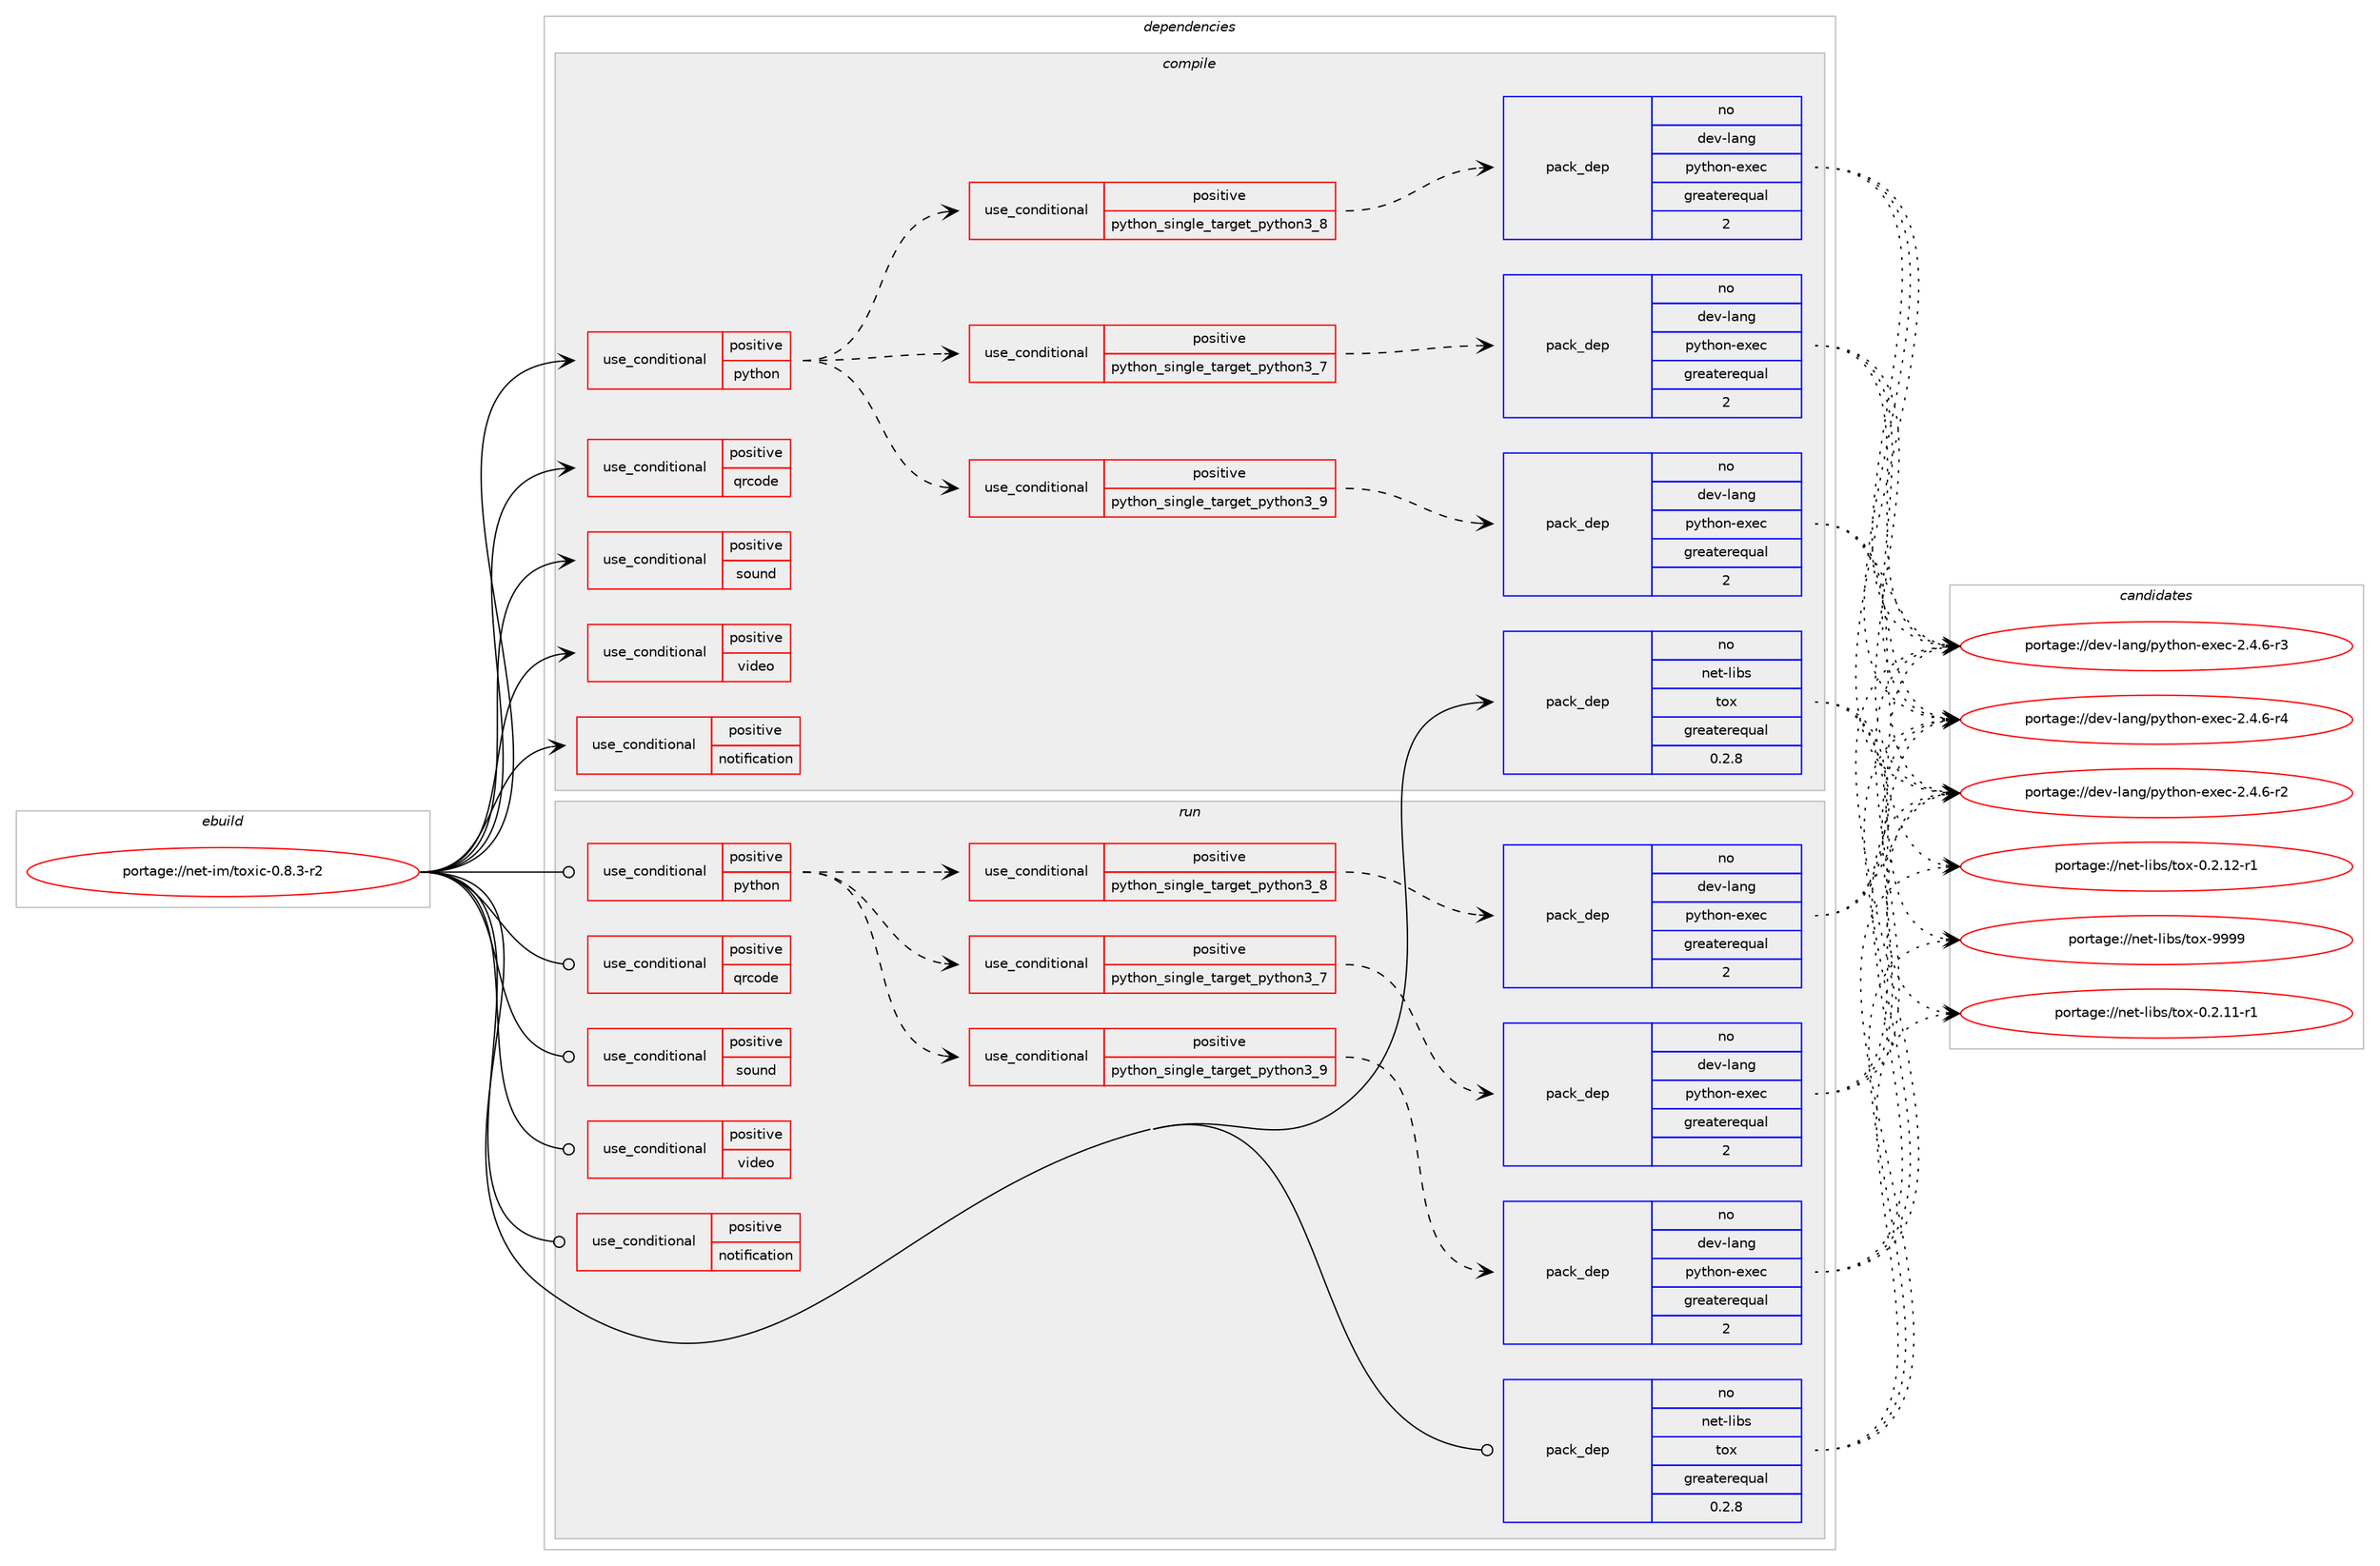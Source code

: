 digraph prolog {

# *************
# Graph options
# *************

newrank=true;
concentrate=true;
compound=true;
graph [rankdir=LR,fontname=Helvetica,fontsize=10,ranksep=1.5];#, ranksep=2.5, nodesep=0.2];
edge  [arrowhead=vee];
node  [fontname=Helvetica,fontsize=10];

# **********
# The ebuild
# **********

subgraph cluster_leftcol {
color=gray;
rank=same;
label=<<i>ebuild</i>>;
id [label="portage://net-im/toxic-0.8.3-r2", color=red, width=4, href="../net-im/toxic-0.8.3-r2.svg"];
}

# ****************
# The dependencies
# ****************

subgraph cluster_midcol {
color=gray;
label=<<i>dependencies</i>>;
subgraph cluster_compile {
fillcolor="#eeeeee";
style=filled;
label=<<i>compile</i>>;
subgraph cond1122 {
dependency1575 [label=<<TABLE BORDER="0" CELLBORDER="1" CELLSPACING="0" CELLPADDING="4"><TR><TD ROWSPAN="3" CELLPADDING="10">use_conditional</TD></TR><TR><TD>positive</TD></TR><TR><TD>notification</TD></TR></TABLE>>, shape=none, color=red];
# *** BEGIN UNKNOWN DEPENDENCY TYPE (TODO) ***
# dependency1575 -> package_dependency(portage://net-im/toxic-0.8.3-r2,install,no,x11-libs,libnotify,none,[,,],[],[])
# *** END UNKNOWN DEPENDENCY TYPE (TODO) ***

}
id:e -> dependency1575:w [weight=20,style="solid",arrowhead="vee"];
subgraph cond1123 {
dependency1576 [label=<<TABLE BORDER="0" CELLBORDER="1" CELLSPACING="0" CELLPADDING="4"><TR><TD ROWSPAN="3" CELLPADDING="10">use_conditional</TD></TR><TR><TD>positive</TD></TR><TR><TD>python</TD></TR></TABLE>>, shape=none, color=red];
subgraph cond1124 {
dependency1577 [label=<<TABLE BORDER="0" CELLBORDER="1" CELLSPACING="0" CELLPADDING="4"><TR><TD ROWSPAN="3" CELLPADDING="10">use_conditional</TD></TR><TR><TD>positive</TD></TR><TR><TD>python_single_target_python3_7</TD></TR></TABLE>>, shape=none, color=red];
# *** BEGIN UNKNOWN DEPENDENCY TYPE (TODO) ***
# dependency1577 -> package_dependency(portage://net-im/toxic-0.8.3-r2,install,no,dev-lang,python,none,[,,],[slot(3.7)],[])
# *** END UNKNOWN DEPENDENCY TYPE (TODO) ***

subgraph pack431 {
dependency1578 [label=<<TABLE BORDER="0" CELLBORDER="1" CELLSPACING="0" CELLPADDING="4" WIDTH="220"><TR><TD ROWSPAN="6" CELLPADDING="30">pack_dep</TD></TR><TR><TD WIDTH="110">no</TD></TR><TR><TD>dev-lang</TD></TR><TR><TD>python-exec</TD></TR><TR><TD>greaterequal</TD></TR><TR><TD>2</TD></TR></TABLE>>, shape=none, color=blue];
}
dependency1577:e -> dependency1578:w [weight=20,style="dashed",arrowhead="vee"];
}
dependency1576:e -> dependency1577:w [weight=20,style="dashed",arrowhead="vee"];
subgraph cond1125 {
dependency1579 [label=<<TABLE BORDER="0" CELLBORDER="1" CELLSPACING="0" CELLPADDING="4"><TR><TD ROWSPAN="3" CELLPADDING="10">use_conditional</TD></TR><TR><TD>positive</TD></TR><TR><TD>python_single_target_python3_8</TD></TR></TABLE>>, shape=none, color=red];
# *** BEGIN UNKNOWN DEPENDENCY TYPE (TODO) ***
# dependency1579 -> package_dependency(portage://net-im/toxic-0.8.3-r2,install,no,dev-lang,python,none,[,,],[slot(3.8)],[])
# *** END UNKNOWN DEPENDENCY TYPE (TODO) ***

subgraph pack432 {
dependency1580 [label=<<TABLE BORDER="0" CELLBORDER="1" CELLSPACING="0" CELLPADDING="4" WIDTH="220"><TR><TD ROWSPAN="6" CELLPADDING="30">pack_dep</TD></TR><TR><TD WIDTH="110">no</TD></TR><TR><TD>dev-lang</TD></TR><TR><TD>python-exec</TD></TR><TR><TD>greaterequal</TD></TR><TR><TD>2</TD></TR></TABLE>>, shape=none, color=blue];
}
dependency1579:e -> dependency1580:w [weight=20,style="dashed",arrowhead="vee"];
}
dependency1576:e -> dependency1579:w [weight=20,style="dashed",arrowhead="vee"];
subgraph cond1126 {
dependency1581 [label=<<TABLE BORDER="0" CELLBORDER="1" CELLSPACING="0" CELLPADDING="4"><TR><TD ROWSPAN="3" CELLPADDING="10">use_conditional</TD></TR><TR><TD>positive</TD></TR><TR><TD>python_single_target_python3_9</TD></TR></TABLE>>, shape=none, color=red];
# *** BEGIN UNKNOWN DEPENDENCY TYPE (TODO) ***
# dependency1581 -> package_dependency(portage://net-im/toxic-0.8.3-r2,install,no,dev-lang,python,none,[,,],[slot(3.9)],[])
# *** END UNKNOWN DEPENDENCY TYPE (TODO) ***

subgraph pack433 {
dependency1582 [label=<<TABLE BORDER="0" CELLBORDER="1" CELLSPACING="0" CELLPADDING="4" WIDTH="220"><TR><TD ROWSPAN="6" CELLPADDING="30">pack_dep</TD></TR><TR><TD WIDTH="110">no</TD></TR><TR><TD>dev-lang</TD></TR><TR><TD>python-exec</TD></TR><TR><TD>greaterequal</TD></TR><TR><TD>2</TD></TR></TABLE>>, shape=none, color=blue];
}
dependency1581:e -> dependency1582:w [weight=20,style="dashed",arrowhead="vee"];
}
dependency1576:e -> dependency1581:w [weight=20,style="dashed",arrowhead="vee"];
}
id:e -> dependency1576:w [weight=20,style="solid",arrowhead="vee"];
subgraph cond1127 {
dependency1583 [label=<<TABLE BORDER="0" CELLBORDER="1" CELLSPACING="0" CELLPADDING="4"><TR><TD ROWSPAN="3" CELLPADDING="10">use_conditional</TD></TR><TR><TD>positive</TD></TR><TR><TD>qrcode</TD></TR></TABLE>>, shape=none, color=red];
# *** BEGIN UNKNOWN DEPENDENCY TYPE (TODO) ***
# dependency1583 -> package_dependency(portage://net-im/toxic-0.8.3-r2,install,no,media-gfx,qrencode,none,[,,],any_same_slot,[])
# *** END UNKNOWN DEPENDENCY TYPE (TODO) ***

}
id:e -> dependency1583:w [weight=20,style="solid",arrowhead="vee"];
subgraph cond1128 {
dependency1584 [label=<<TABLE BORDER="0" CELLBORDER="1" CELLSPACING="0" CELLPADDING="4"><TR><TD ROWSPAN="3" CELLPADDING="10">use_conditional</TD></TR><TR><TD>positive</TD></TR><TR><TD>sound</TD></TR></TABLE>>, shape=none, color=red];
# *** BEGIN UNKNOWN DEPENDENCY TYPE (TODO) ***
# dependency1584 -> package_dependency(portage://net-im/toxic-0.8.3-r2,install,no,media-libs,freealut,none,[,,],[],[])
# *** END UNKNOWN DEPENDENCY TYPE (TODO) ***

# *** BEGIN UNKNOWN DEPENDENCY TYPE (TODO) ***
# dependency1584 -> package_dependency(portage://net-im/toxic-0.8.3-r2,install,no,media-libs,openal,none,[,,],[],[])
# *** END UNKNOWN DEPENDENCY TYPE (TODO) ***

# *** BEGIN UNKNOWN DEPENDENCY TYPE (TODO) ***
# dependency1584 -> package_dependency(portage://net-im/toxic-0.8.3-r2,install,no,net-libs,tox,none,[,,],any_same_slot,[use(enable(av),none)])
# *** END UNKNOWN DEPENDENCY TYPE (TODO) ***

}
id:e -> dependency1584:w [weight=20,style="solid",arrowhead="vee"];
subgraph cond1129 {
dependency1585 [label=<<TABLE BORDER="0" CELLBORDER="1" CELLSPACING="0" CELLPADDING="4"><TR><TD ROWSPAN="3" CELLPADDING="10">use_conditional</TD></TR><TR><TD>positive</TD></TR><TR><TD>video</TD></TR></TABLE>>, shape=none, color=red];
# *** BEGIN UNKNOWN DEPENDENCY TYPE (TODO) ***
# dependency1585 -> package_dependency(portage://net-im/toxic-0.8.3-r2,install,no,media-libs,libvpx,none,[,,],any_same_slot,[])
# *** END UNKNOWN DEPENDENCY TYPE (TODO) ***

# *** BEGIN UNKNOWN DEPENDENCY TYPE (TODO) ***
# dependency1585 -> package_dependency(portage://net-im/toxic-0.8.3-r2,install,no,net-libs,tox,none,[,,],any_same_slot,[use(enable(av),none)])
# *** END UNKNOWN DEPENDENCY TYPE (TODO) ***

# *** BEGIN UNKNOWN DEPENDENCY TYPE (TODO) ***
# dependency1585 -> package_dependency(portage://net-im/toxic-0.8.3-r2,install,no,x11-libs,libX11,none,[,,],[],[])
# *** END UNKNOWN DEPENDENCY TYPE (TODO) ***

}
id:e -> dependency1585:w [weight=20,style="solid",arrowhead="vee"];
# *** BEGIN UNKNOWN DEPENDENCY TYPE (TODO) ***
# id -> package_dependency(portage://net-im/toxic-0.8.3-r2,install,no,dev-libs,libconfig,none,[,,],any_same_slot,[])
# *** END UNKNOWN DEPENDENCY TYPE (TODO) ***

# *** BEGIN UNKNOWN DEPENDENCY TYPE (TODO) ***
# id -> package_dependency(portage://net-im/toxic-0.8.3-r2,install,no,dev-util,desktop-file-utils,none,[,,],[],[])
# *** END UNKNOWN DEPENDENCY TYPE (TODO) ***

subgraph pack434 {
dependency1586 [label=<<TABLE BORDER="0" CELLBORDER="1" CELLSPACING="0" CELLPADDING="4" WIDTH="220"><TR><TD ROWSPAN="6" CELLPADDING="30">pack_dep</TD></TR><TR><TD WIDTH="110">no</TD></TR><TR><TD>net-libs</TD></TR><TR><TD>tox</TD></TR><TR><TD>greaterequal</TD></TR><TR><TD>0.2.8</TD></TR></TABLE>>, shape=none, color=blue];
}
id:e -> dependency1586:w [weight=20,style="solid",arrowhead="vee"];
# *** BEGIN UNKNOWN DEPENDENCY TYPE (TODO) ***
# id -> package_dependency(portage://net-im/toxic-0.8.3-r2,install,no,net-misc,curl,none,[,,],[],[])
# *** END UNKNOWN DEPENDENCY TYPE (TODO) ***

# *** BEGIN UNKNOWN DEPENDENCY TYPE (TODO) ***
# id -> package_dependency(portage://net-im/toxic-0.8.3-r2,install,no,sys-libs,ncurses,none,[,,],any_same_slot,[])
# *** END UNKNOWN DEPENDENCY TYPE (TODO) ***

# *** BEGIN UNKNOWN DEPENDENCY TYPE (TODO) ***
# id -> package_dependency(portage://net-im/toxic-0.8.3-r2,install,no,x11-misc,shared-mime-info,none,[,,],[],[])
# *** END UNKNOWN DEPENDENCY TYPE (TODO) ***

}
subgraph cluster_compileandrun {
fillcolor="#eeeeee";
style=filled;
label=<<i>compile and run</i>>;
}
subgraph cluster_run {
fillcolor="#eeeeee";
style=filled;
label=<<i>run</i>>;
subgraph cond1130 {
dependency1587 [label=<<TABLE BORDER="0" CELLBORDER="1" CELLSPACING="0" CELLPADDING="4"><TR><TD ROWSPAN="3" CELLPADDING="10">use_conditional</TD></TR><TR><TD>positive</TD></TR><TR><TD>notification</TD></TR></TABLE>>, shape=none, color=red];
# *** BEGIN UNKNOWN DEPENDENCY TYPE (TODO) ***
# dependency1587 -> package_dependency(portage://net-im/toxic-0.8.3-r2,run,no,x11-libs,libnotify,none,[,,],[],[])
# *** END UNKNOWN DEPENDENCY TYPE (TODO) ***

}
id:e -> dependency1587:w [weight=20,style="solid",arrowhead="odot"];
subgraph cond1131 {
dependency1588 [label=<<TABLE BORDER="0" CELLBORDER="1" CELLSPACING="0" CELLPADDING="4"><TR><TD ROWSPAN="3" CELLPADDING="10">use_conditional</TD></TR><TR><TD>positive</TD></TR><TR><TD>python</TD></TR></TABLE>>, shape=none, color=red];
subgraph cond1132 {
dependency1589 [label=<<TABLE BORDER="0" CELLBORDER="1" CELLSPACING="0" CELLPADDING="4"><TR><TD ROWSPAN="3" CELLPADDING="10">use_conditional</TD></TR><TR><TD>positive</TD></TR><TR><TD>python_single_target_python3_7</TD></TR></TABLE>>, shape=none, color=red];
# *** BEGIN UNKNOWN DEPENDENCY TYPE (TODO) ***
# dependency1589 -> package_dependency(portage://net-im/toxic-0.8.3-r2,run,no,dev-lang,python,none,[,,],[slot(3.7)],[])
# *** END UNKNOWN DEPENDENCY TYPE (TODO) ***

subgraph pack435 {
dependency1590 [label=<<TABLE BORDER="0" CELLBORDER="1" CELLSPACING="0" CELLPADDING="4" WIDTH="220"><TR><TD ROWSPAN="6" CELLPADDING="30">pack_dep</TD></TR><TR><TD WIDTH="110">no</TD></TR><TR><TD>dev-lang</TD></TR><TR><TD>python-exec</TD></TR><TR><TD>greaterequal</TD></TR><TR><TD>2</TD></TR></TABLE>>, shape=none, color=blue];
}
dependency1589:e -> dependency1590:w [weight=20,style="dashed",arrowhead="vee"];
}
dependency1588:e -> dependency1589:w [weight=20,style="dashed",arrowhead="vee"];
subgraph cond1133 {
dependency1591 [label=<<TABLE BORDER="0" CELLBORDER="1" CELLSPACING="0" CELLPADDING="4"><TR><TD ROWSPAN="3" CELLPADDING="10">use_conditional</TD></TR><TR><TD>positive</TD></TR><TR><TD>python_single_target_python3_8</TD></TR></TABLE>>, shape=none, color=red];
# *** BEGIN UNKNOWN DEPENDENCY TYPE (TODO) ***
# dependency1591 -> package_dependency(portage://net-im/toxic-0.8.3-r2,run,no,dev-lang,python,none,[,,],[slot(3.8)],[])
# *** END UNKNOWN DEPENDENCY TYPE (TODO) ***

subgraph pack436 {
dependency1592 [label=<<TABLE BORDER="0" CELLBORDER="1" CELLSPACING="0" CELLPADDING="4" WIDTH="220"><TR><TD ROWSPAN="6" CELLPADDING="30">pack_dep</TD></TR><TR><TD WIDTH="110">no</TD></TR><TR><TD>dev-lang</TD></TR><TR><TD>python-exec</TD></TR><TR><TD>greaterequal</TD></TR><TR><TD>2</TD></TR></TABLE>>, shape=none, color=blue];
}
dependency1591:e -> dependency1592:w [weight=20,style="dashed",arrowhead="vee"];
}
dependency1588:e -> dependency1591:w [weight=20,style="dashed",arrowhead="vee"];
subgraph cond1134 {
dependency1593 [label=<<TABLE BORDER="0" CELLBORDER="1" CELLSPACING="0" CELLPADDING="4"><TR><TD ROWSPAN="3" CELLPADDING="10">use_conditional</TD></TR><TR><TD>positive</TD></TR><TR><TD>python_single_target_python3_9</TD></TR></TABLE>>, shape=none, color=red];
# *** BEGIN UNKNOWN DEPENDENCY TYPE (TODO) ***
# dependency1593 -> package_dependency(portage://net-im/toxic-0.8.3-r2,run,no,dev-lang,python,none,[,,],[slot(3.9)],[])
# *** END UNKNOWN DEPENDENCY TYPE (TODO) ***

subgraph pack437 {
dependency1594 [label=<<TABLE BORDER="0" CELLBORDER="1" CELLSPACING="0" CELLPADDING="4" WIDTH="220"><TR><TD ROWSPAN="6" CELLPADDING="30">pack_dep</TD></TR><TR><TD WIDTH="110">no</TD></TR><TR><TD>dev-lang</TD></TR><TR><TD>python-exec</TD></TR><TR><TD>greaterequal</TD></TR><TR><TD>2</TD></TR></TABLE>>, shape=none, color=blue];
}
dependency1593:e -> dependency1594:w [weight=20,style="dashed",arrowhead="vee"];
}
dependency1588:e -> dependency1593:w [weight=20,style="dashed",arrowhead="vee"];
}
id:e -> dependency1588:w [weight=20,style="solid",arrowhead="odot"];
subgraph cond1135 {
dependency1595 [label=<<TABLE BORDER="0" CELLBORDER="1" CELLSPACING="0" CELLPADDING="4"><TR><TD ROWSPAN="3" CELLPADDING="10">use_conditional</TD></TR><TR><TD>positive</TD></TR><TR><TD>qrcode</TD></TR></TABLE>>, shape=none, color=red];
# *** BEGIN UNKNOWN DEPENDENCY TYPE (TODO) ***
# dependency1595 -> package_dependency(portage://net-im/toxic-0.8.3-r2,run,no,media-gfx,qrencode,none,[,,],any_same_slot,[])
# *** END UNKNOWN DEPENDENCY TYPE (TODO) ***

}
id:e -> dependency1595:w [weight=20,style="solid",arrowhead="odot"];
subgraph cond1136 {
dependency1596 [label=<<TABLE BORDER="0" CELLBORDER="1" CELLSPACING="0" CELLPADDING="4"><TR><TD ROWSPAN="3" CELLPADDING="10">use_conditional</TD></TR><TR><TD>positive</TD></TR><TR><TD>sound</TD></TR></TABLE>>, shape=none, color=red];
# *** BEGIN UNKNOWN DEPENDENCY TYPE (TODO) ***
# dependency1596 -> package_dependency(portage://net-im/toxic-0.8.3-r2,run,no,media-libs,freealut,none,[,,],[],[])
# *** END UNKNOWN DEPENDENCY TYPE (TODO) ***

# *** BEGIN UNKNOWN DEPENDENCY TYPE (TODO) ***
# dependency1596 -> package_dependency(portage://net-im/toxic-0.8.3-r2,run,no,media-libs,openal,none,[,,],[],[])
# *** END UNKNOWN DEPENDENCY TYPE (TODO) ***

# *** BEGIN UNKNOWN DEPENDENCY TYPE (TODO) ***
# dependency1596 -> package_dependency(portage://net-im/toxic-0.8.3-r2,run,no,net-libs,tox,none,[,,],any_same_slot,[use(enable(av),none)])
# *** END UNKNOWN DEPENDENCY TYPE (TODO) ***

}
id:e -> dependency1596:w [weight=20,style="solid",arrowhead="odot"];
subgraph cond1137 {
dependency1597 [label=<<TABLE BORDER="0" CELLBORDER="1" CELLSPACING="0" CELLPADDING="4"><TR><TD ROWSPAN="3" CELLPADDING="10">use_conditional</TD></TR><TR><TD>positive</TD></TR><TR><TD>video</TD></TR></TABLE>>, shape=none, color=red];
# *** BEGIN UNKNOWN DEPENDENCY TYPE (TODO) ***
# dependency1597 -> package_dependency(portage://net-im/toxic-0.8.3-r2,run,no,media-libs,libvpx,none,[,,],any_same_slot,[])
# *** END UNKNOWN DEPENDENCY TYPE (TODO) ***

# *** BEGIN UNKNOWN DEPENDENCY TYPE (TODO) ***
# dependency1597 -> package_dependency(portage://net-im/toxic-0.8.3-r2,run,no,net-libs,tox,none,[,,],any_same_slot,[use(enable(av),none)])
# *** END UNKNOWN DEPENDENCY TYPE (TODO) ***

# *** BEGIN UNKNOWN DEPENDENCY TYPE (TODO) ***
# dependency1597 -> package_dependency(portage://net-im/toxic-0.8.3-r2,run,no,x11-libs,libX11,none,[,,],[],[])
# *** END UNKNOWN DEPENDENCY TYPE (TODO) ***

}
id:e -> dependency1597:w [weight=20,style="solid",arrowhead="odot"];
# *** BEGIN UNKNOWN DEPENDENCY TYPE (TODO) ***
# id -> package_dependency(portage://net-im/toxic-0.8.3-r2,run,no,dev-libs,libconfig,none,[,,],any_same_slot,[])
# *** END UNKNOWN DEPENDENCY TYPE (TODO) ***

subgraph pack438 {
dependency1598 [label=<<TABLE BORDER="0" CELLBORDER="1" CELLSPACING="0" CELLPADDING="4" WIDTH="220"><TR><TD ROWSPAN="6" CELLPADDING="30">pack_dep</TD></TR><TR><TD WIDTH="110">no</TD></TR><TR><TD>net-libs</TD></TR><TR><TD>tox</TD></TR><TR><TD>greaterequal</TD></TR><TR><TD>0.2.8</TD></TR></TABLE>>, shape=none, color=blue];
}
id:e -> dependency1598:w [weight=20,style="solid",arrowhead="odot"];
# *** BEGIN UNKNOWN DEPENDENCY TYPE (TODO) ***
# id -> package_dependency(portage://net-im/toxic-0.8.3-r2,run,no,net-misc,curl,none,[,,],[],[])
# *** END UNKNOWN DEPENDENCY TYPE (TODO) ***

# *** BEGIN UNKNOWN DEPENDENCY TYPE (TODO) ***
# id -> package_dependency(portage://net-im/toxic-0.8.3-r2,run,no,sys-libs,ncurses,none,[,,],any_same_slot,[])
# *** END UNKNOWN DEPENDENCY TYPE (TODO) ***

}
}

# **************
# The candidates
# **************

subgraph cluster_choices {
rank=same;
color=gray;
label=<<i>candidates</i>>;

subgraph choice431 {
color=black;
nodesep=1;
choice10010111845108971101034711212111610411111045101120101994550465246544511450 [label="portage://dev-lang/python-exec-2.4.6-r2", color=red, width=4,href="../dev-lang/python-exec-2.4.6-r2.svg"];
choice10010111845108971101034711212111610411111045101120101994550465246544511451 [label="portage://dev-lang/python-exec-2.4.6-r3", color=red, width=4,href="../dev-lang/python-exec-2.4.6-r3.svg"];
choice10010111845108971101034711212111610411111045101120101994550465246544511452 [label="portage://dev-lang/python-exec-2.4.6-r4", color=red, width=4,href="../dev-lang/python-exec-2.4.6-r4.svg"];
dependency1578:e -> choice10010111845108971101034711212111610411111045101120101994550465246544511450:w [style=dotted,weight="100"];
dependency1578:e -> choice10010111845108971101034711212111610411111045101120101994550465246544511451:w [style=dotted,weight="100"];
dependency1578:e -> choice10010111845108971101034711212111610411111045101120101994550465246544511452:w [style=dotted,weight="100"];
}
subgraph choice432 {
color=black;
nodesep=1;
choice10010111845108971101034711212111610411111045101120101994550465246544511450 [label="portage://dev-lang/python-exec-2.4.6-r2", color=red, width=4,href="../dev-lang/python-exec-2.4.6-r2.svg"];
choice10010111845108971101034711212111610411111045101120101994550465246544511451 [label="portage://dev-lang/python-exec-2.4.6-r3", color=red, width=4,href="../dev-lang/python-exec-2.4.6-r3.svg"];
choice10010111845108971101034711212111610411111045101120101994550465246544511452 [label="portage://dev-lang/python-exec-2.4.6-r4", color=red, width=4,href="../dev-lang/python-exec-2.4.6-r4.svg"];
dependency1580:e -> choice10010111845108971101034711212111610411111045101120101994550465246544511450:w [style=dotted,weight="100"];
dependency1580:e -> choice10010111845108971101034711212111610411111045101120101994550465246544511451:w [style=dotted,weight="100"];
dependency1580:e -> choice10010111845108971101034711212111610411111045101120101994550465246544511452:w [style=dotted,weight="100"];
}
subgraph choice433 {
color=black;
nodesep=1;
choice10010111845108971101034711212111610411111045101120101994550465246544511450 [label="portage://dev-lang/python-exec-2.4.6-r2", color=red, width=4,href="../dev-lang/python-exec-2.4.6-r2.svg"];
choice10010111845108971101034711212111610411111045101120101994550465246544511451 [label="portage://dev-lang/python-exec-2.4.6-r3", color=red, width=4,href="../dev-lang/python-exec-2.4.6-r3.svg"];
choice10010111845108971101034711212111610411111045101120101994550465246544511452 [label="portage://dev-lang/python-exec-2.4.6-r4", color=red, width=4,href="../dev-lang/python-exec-2.4.6-r4.svg"];
dependency1582:e -> choice10010111845108971101034711212111610411111045101120101994550465246544511450:w [style=dotted,weight="100"];
dependency1582:e -> choice10010111845108971101034711212111610411111045101120101994550465246544511451:w [style=dotted,weight="100"];
dependency1582:e -> choice10010111845108971101034711212111610411111045101120101994550465246544511452:w [style=dotted,weight="100"];
}
subgraph choice434 {
color=black;
nodesep=1;
choice110101116451081059811547116111120454846504649494511449 [label="portage://net-libs/tox-0.2.11-r1", color=red, width=4,href="../net-libs/tox-0.2.11-r1.svg"];
choice110101116451081059811547116111120454846504649504511449 [label="portage://net-libs/tox-0.2.12-r1", color=red, width=4,href="../net-libs/tox-0.2.12-r1.svg"];
choice1101011164510810598115471161111204557575757 [label="portage://net-libs/tox-9999", color=red, width=4,href="../net-libs/tox-9999.svg"];
dependency1586:e -> choice110101116451081059811547116111120454846504649494511449:w [style=dotted,weight="100"];
dependency1586:e -> choice110101116451081059811547116111120454846504649504511449:w [style=dotted,weight="100"];
dependency1586:e -> choice1101011164510810598115471161111204557575757:w [style=dotted,weight="100"];
}
subgraph choice435 {
color=black;
nodesep=1;
choice10010111845108971101034711212111610411111045101120101994550465246544511450 [label="portage://dev-lang/python-exec-2.4.6-r2", color=red, width=4,href="../dev-lang/python-exec-2.4.6-r2.svg"];
choice10010111845108971101034711212111610411111045101120101994550465246544511451 [label="portage://dev-lang/python-exec-2.4.6-r3", color=red, width=4,href="../dev-lang/python-exec-2.4.6-r3.svg"];
choice10010111845108971101034711212111610411111045101120101994550465246544511452 [label="portage://dev-lang/python-exec-2.4.6-r4", color=red, width=4,href="../dev-lang/python-exec-2.4.6-r4.svg"];
dependency1590:e -> choice10010111845108971101034711212111610411111045101120101994550465246544511450:w [style=dotted,weight="100"];
dependency1590:e -> choice10010111845108971101034711212111610411111045101120101994550465246544511451:w [style=dotted,weight="100"];
dependency1590:e -> choice10010111845108971101034711212111610411111045101120101994550465246544511452:w [style=dotted,weight="100"];
}
subgraph choice436 {
color=black;
nodesep=1;
choice10010111845108971101034711212111610411111045101120101994550465246544511450 [label="portage://dev-lang/python-exec-2.4.6-r2", color=red, width=4,href="../dev-lang/python-exec-2.4.6-r2.svg"];
choice10010111845108971101034711212111610411111045101120101994550465246544511451 [label="portage://dev-lang/python-exec-2.4.6-r3", color=red, width=4,href="../dev-lang/python-exec-2.4.6-r3.svg"];
choice10010111845108971101034711212111610411111045101120101994550465246544511452 [label="portage://dev-lang/python-exec-2.4.6-r4", color=red, width=4,href="../dev-lang/python-exec-2.4.6-r4.svg"];
dependency1592:e -> choice10010111845108971101034711212111610411111045101120101994550465246544511450:w [style=dotted,weight="100"];
dependency1592:e -> choice10010111845108971101034711212111610411111045101120101994550465246544511451:w [style=dotted,weight="100"];
dependency1592:e -> choice10010111845108971101034711212111610411111045101120101994550465246544511452:w [style=dotted,weight="100"];
}
subgraph choice437 {
color=black;
nodesep=1;
choice10010111845108971101034711212111610411111045101120101994550465246544511450 [label="portage://dev-lang/python-exec-2.4.6-r2", color=red, width=4,href="../dev-lang/python-exec-2.4.6-r2.svg"];
choice10010111845108971101034711212111610411111045101120101994550465246544511451 [label="portage://dev-lang/python-exec-2.4.6-r3", color=red, width=4,href="../dev-lang/python-exec-2.4.6-r3.svg"];
choice10010111845108971101034711212111610411111045101120101994550465246544511452 [label="portage://dev-lang/python-exec-2.4.6-r4", color=red, width=4,href="../dev-lang/python-exec-2.4.6-r4.svg"];
dependency1594:e -> choice10010111845108971101034711212111610411111045101120101994550465246544511450:w [style=dotted,weight="100"];
dependency1594:e -> choice10010111845108971101034711212111610411111045101120101994550465246544511451:w [style=dotted,weight="100"];
dependency1594:e -> choice10010111845108971101034711212111610411111045101120101994550465246544511452:w [style=dotted,weight="100"];
}
subgraph choice438 {
color=black;
nodesep=1;
choice110101116451081059811547116111120454846504649494511449 [label="portage://net-libs/tox-0.2.11-r1", color=red, width=4,href="../net-libs/tox-0.2.11-r1.svg"];
choice110101116451081059811547116111120454846504649504511449 [label="portage://net-libs/tox-0.2.12-r1", color=red, width=4,href="../net-libs/tox-0.2.12-r1.svg"];
choice1101011164510810598115471161111204557575757 [label="portage://net-libs/tox-9999", color=red, width=4,href="../net-libs/tox-9999.svg"];
dependency1598:e -> choice110101116451081059811547116111120454846504649494511449:w [style=dotted,weight="100"];
dependency1598:e -> choice110101116451081059811547116111120454846504649504511449:w [style=dotted,weight="100"];
dependency1598:e -> choice1101011164510810598115471161111204557575757:w [style=dotted,weight="100"];
}
}

}
